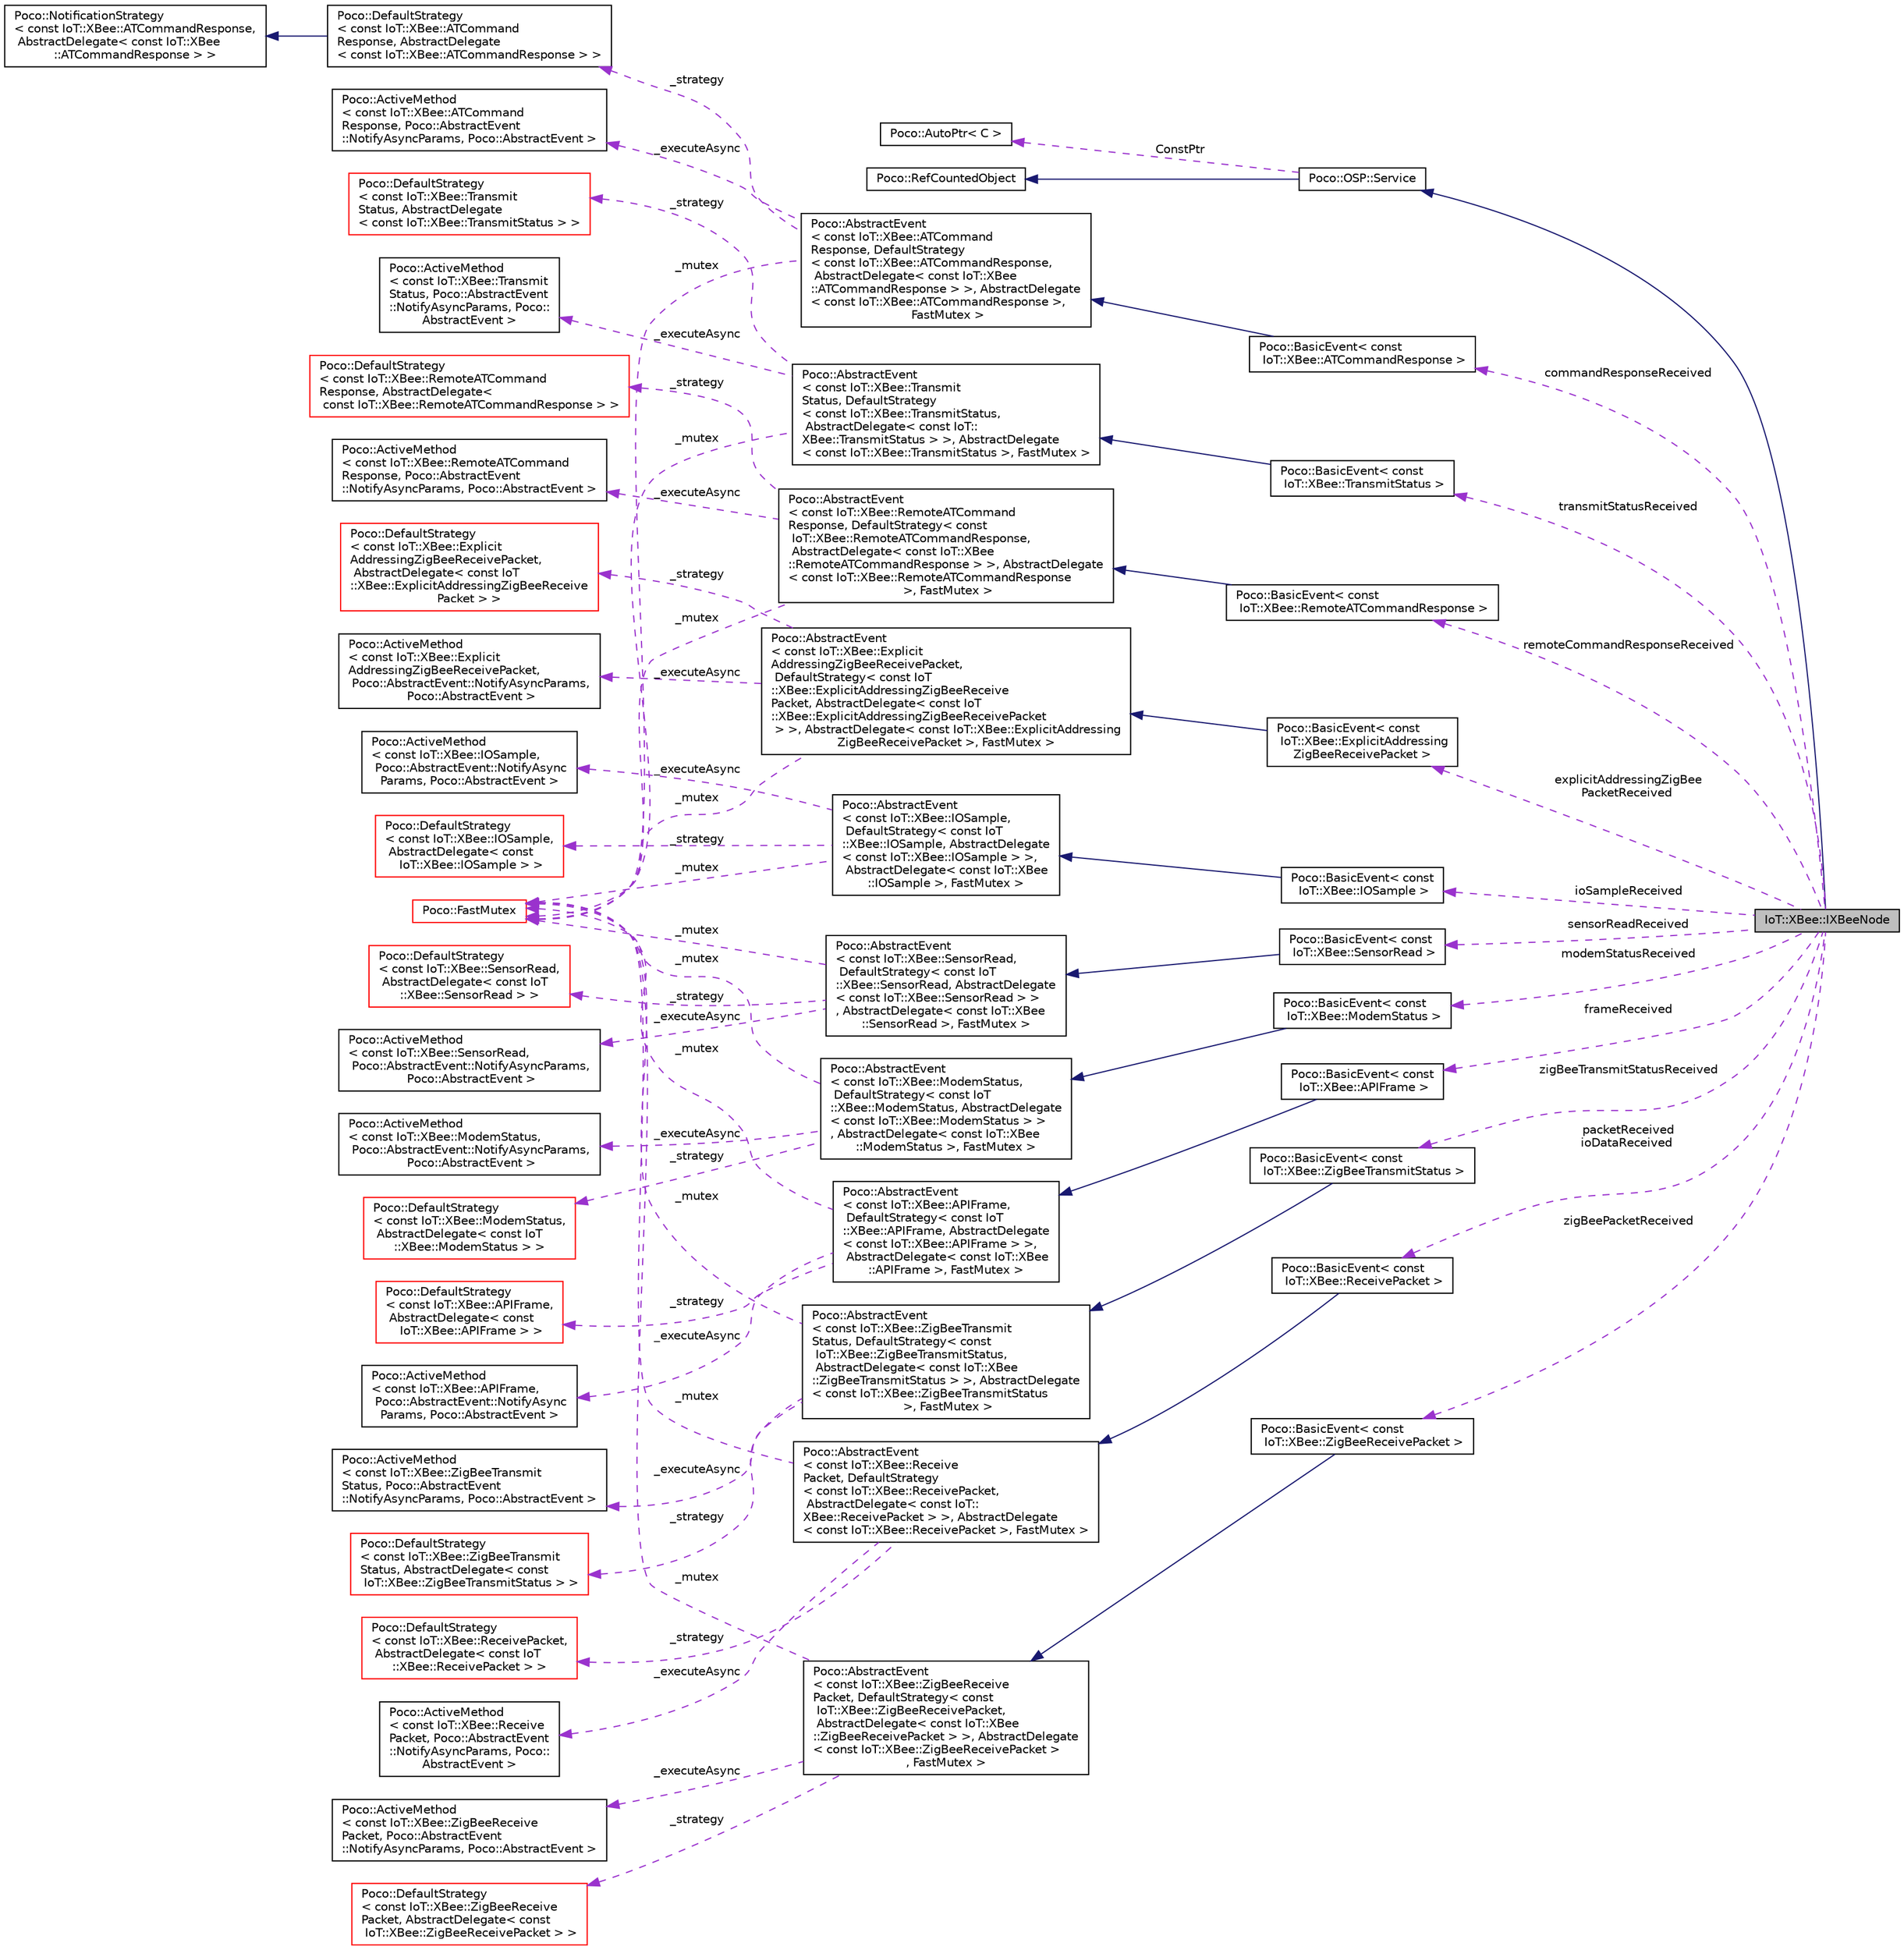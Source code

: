 digraph "IoT::XBee::IXBeeNode"
{
 // LATEX_PDF_SIZE
  edge [fontname="Helvetica",fontsize="10",labelfontname="Helvetica",labelfontsize="10"];
  node [fontname="Helvetica",fontsize="10",shape=record];
  rankdir="LR";
  Node1 [label="IoT::XBee::IXBeeNode",height=0.2,width=0.4,color="black", fillcolor="grey75", style="filled", fontcolor="black",tooltip=" "];
  Node2 -> Node1 [dir="back",color="midnightblue",fontsize="10",style="solid"];
  Node2 [label="Poco::OSP::Service",height=0.2,width=0.4,color="black", fillcolor="white", style="filled",URL="$classPoco_1_1OSP_1_1Service.html",tooltip=" "];
  Node3 -> Node2 [dir="back",color="midnightblue",fontsize="10",style="solid"];
  Node3 [label="Poco::RefCountedObject",height=0.2,width=0.4,color="black", fillcolor="white", style="filled",URL="$classPoco_1_1RefCountedObject.html",tooltip=" "];
  Node4 -> Node2 [dir="back",color="darkorchid3",fontsize="10",style="dashed",label=" ConstPtr" ];
  Node4 [label="Poco::AutoPtr\< C \>",height=0.2,width=0.4,color="black", fillcolor="white", style="filled",URL="$classPoco_1_1AutoPtr.html",tooltip=" "];
  Node5 -> Node1 [dir="back",color="darkorchid3",fontsize="10",style="dashed",label=" commandResponseReceived" ];
  Node5 [label="Poco::BasicEvent\< const\l IoT::XBee::ATCommandResponse \>",height=0.2,width=0.4,color="black", fillcolor="white", style="filled",URL="$classPoco_1_1BasicEvent.html",tooltip=" "];
  Node6 -> Node5 [dir="back",color="midnightblue",fontsize="10",style="solid"];
  Node6 [label="Poco::AbstractEvent\l\< const IoT::XBee::ATCommand\lResponse, DefaultStrategy\l\< const IoT::XBee::ATCommandResponse,\l AbstractDelegate\< const IoT::XBee\l::ATCommandResponse \> \>, AbstractDelegate\l\< const IoT::XBee::ATCommandResponse \>,\l FastMutex \>",height=0.2,width=0.4,color="black", fillcolor="white", style="filled",URL="$classPoco_1_1AbstractEvent.html",tooltip=" "];
  Node7 -> Node6 [dir="back",color="darkorchid3",fontsize="10",style="dashed",label=" _strategy" ];
  Node7 [label="Poco::DefaultStrategy\l\< const IoT::XBee::ATCommand\lResponse, AbstractDelegate\l\< const IoT::XBee::ATCommandResponse \> \>",height=0.2,width=0.4,color="black", fillcolor="white", style="filled",URL="$classPoco_1_1DefaultStrategy.html",tooltip=" "];
  Node8 -> Node7 [dir="back",color="midnightblue",fontsize="10",style="solid"];
  Node8 [label="Poco::NotificationStrategy\l\< const IoT::XBee::ATCommandResponse,\l AbstractDelegate\< const IoT::XBee\l::ATCommandResponse \> \>",height=0.2,width=0.4,color="black", fillcolor="white", style="filled",URL="$classPoco_1_1NotificationStrategy.html",tooltip=" "];
  Node9 -> Node6 [dir="back",color="darkorchid3",fontsize="10",style="dashed",label=" _executeAsync" ];
  Node9 [label="Poco::ActiveMethod\l\< const IoT::XBee::ATCommand\lResponse, Poco::AbstractEvent\l::NotifyAsyncParams, Poco::AbstractEvent \>",height=0.2,width=0.4,color="black", fillcolor="white", style="filled",URL="$classPoco_1_1ActiveMethod.html",tooltip=" "];
  Node10 -> Node6 [dir="back",color="darkorchid3",fontsize="10",style="dashed",label=" _mutex" ];
  Node10 [label="Poco::FastMutex",height=0.2,width=0.4,color="red", fillcolor="white", style="filled",URL="$classPoco_1_1FastMutex.html",tooltip=" "];
  Node13 -> Node1 [dir="back",color="darkorchid3",fontsize="10",style="dashed",label=" transmitStatusReceived" ];
  Node13 [label="Poco::BasicEvent\< const\l IoT::XBee::TransmitStatus \>",height=0.2,width=0.4,color="black", fillcolor="white", style="filled",URL="$classPoco_1_1BasicEvent.html",tooltip=" "];
  Node14 -> Node13 [dir="back",color="midnightblue",fontsize="10",style="solid"];
  Node14 [label="Poco::AbstractEvent\l\< const IoT::XBee::Transmit\lStatus, DefaultStrategy\l\< const IoT::XBee::TransmitStatus,\l AbstractDelegate\< const IoT::\lXBee::TransmitStatus \> \>, AbstractDelegate\l\< const IoT::XBee::TransmitStatus \>, FastMutex \>",height=0.2,width=0.4,color="black", fillcolor="white", style="filled",URL="$classPoco_1_1AbstractEvent.html",tooltip=" "];
  Node15 -> Node14 [dir="back",color="darkorchid3",fontsize="10",style="dashed",label=" _executeAsync" ];
  Node15 [label="Poco::ActiveMethod\l\< const IoT::XBee::Transmit\lStatus, Poco::AbstractEvent\l::NotifyAsyncParams, Poco::\lAbstractEvent \>",height=0.2,width=0.4,color="black", fillcolor="white", style="filled",URL="$classPoco_1_1ActiveMethod.html",tooltip=" "];
  Node16 -> Node14 [dir="back",color="darkorchid3",fontsize="10",style="dashed",label=" _strategy" ];
  Node16 [label="Poco::DefaultStrategy\l\< const IoT::XBee::Transmit\lStatus, AbstractDelegate\l\< const IoT::XBee::TransmitStatus \> \>",height=0.2,width=0.4,color="red", fillcolor="white", style="filled",URL="$classPoco_1_1DefaultStrategy.html",tooltip=" "];
  Node10 -> Node14 [dir="back",color="darkorchid3",fontsize="10",style="dashed",label=" _mutex" ];
  Node18 -> Node1 [dir="back",color="darkorchid3",fontsize="10",style="dashed",label=" remoteCommandResponseReceived" ];
  Node18 [label="Poco::BasicEvent\< const\l IoT::XBee::RemoteATCommandResponse \>",height=0.2,width=0.4,color="black", fillcolor="white", style="filled",URL="$classPoco_1_1BasicEvent.html",tooltip=" "];
  Node19 -> Node18 [dir="back",color="midnightblue",fontsize="10",style="solid"];
  Node19 [label="Poco::AbstractEvent\l\< const IoT::XBee::RemoteATCommand\lResponse, DefaultStrategy\< const\l IoT::XBee::RemoteATCommandResponse,\l AbstractDelegate\< const IoT::XBee\l::RemoteATCommandResponse \> \>, AbstractDelegate\l\< const IoT::XBee::RemoteATCommandResponse\l \>, FastMutex \>",height=0.2,width=0.4,color="black", fillcolor="white", style="filled",URL="$classPoco_1_1AbstractEvent.html",tooltip=" "];
  Node20 -> Node19 [dir="back",color="darkorchid3",fontsize="10",style="dashed",label=" _strategy" ];
  Node20 [label="Poco::DefaultStrategy\l\< const IoT::XBee::RemoteATCommand\lResponse, AbstractDelegate\<\l const IoT::XBee::RemoteATCommandResponse \> \>",height=0.2,width=0.4,color="red", fillcolor="white", style="filled",URL="$classPoco_1_1DefaultStrategy.html",tooltip=" "];
  Node22 -> Node19 [dir="back",color="darkorchid3",fontsize="10",style="dashed",label=" _executeAsync" ];
  Node22 [label="Poco::ActiveMethod\l\< const IoT::XBee::RemoteATCommand\lResponse, Poco::AbstractEvent\l::NotifyAsyncParams, Poco::AbstractEvent \>",height=0.2,width=0.4,color="black", fillcolor="white", style="filled",URL="$classPoco_1_1ActiveMethod.html",tooltip=" "];
  Node10 -> Node19 [dir="back",color="darkorchid3",fontsize="10",style="dashed",label=" _mutex" ];
  Node23 -> Node1 [dir="back",color="darkorchid3",fontsize="10",style="dashed",label=" explicitAddressingZigBee\lPacketReceived" ];
  Node23 [label="Poco::BasicEvent\< const\l IoT::XBee::ExplicitAddressing\lZigBeeReceivePacket \>",height=0.2,width=0.4,color="black", fillcolor="white", style="filled",URL="$classPoco_1_1BasicEvent.html",tooltip=" "];
  Node24 -> Node23 [dir="back",color="midnightblue",fontsize="10",style="solid"];
  Node24 [label="Poco::AbstractEvent\l\< const IoT::XBee::Explicit\lAddressingZigBeeReceivePacket,\l DefaultStrategy\< const IoT\l::XBee::ExplicitAddressingZigBeeReceive\lPacket, AbstractDelegate\< const IoT\l::XBee::ExplicitAddressingZigBeeReceivePacket\l \> \>, AbstractDelegate\< const IoT::XBee::ExplicitAddressing\lZigBeeReceivePacket \>, FastMutex \>",height=0.2,width=0.4,color="black", fillcolor="white", style="filled",URL="$classPoco_1_1AbstractEvent.html",tooltip=" "];
  Node25 -> Node24 [dir="back",color="darkorchid3",fontsize="10",style="dashed",label=" _strategy" ];
  Node25 [label="Poco::DefaultStrategy\l\< const IoT::XBee::Explicit\lAddressingZigBeeReceivePacket,\l AbstractDelegate\< const IoT\l::XBee::ExplicitAddressingZigBeeReceive\lPacket \> \>",height=0.2,width=0.4,color="red", fillcolor="white", style="filled",URL="$classPoco_1_1DefaultStrategy.html",tooltip=" "];
  Node27 -> Node24 [dir="back",color="darkorchid3",fontsize="10",style="dashed",label=" _executeAsync" ];
  Node27 [label="Poco::ActiveMethod\l\< const IoT::XBee::Explicit\lAddressingZigBeeReceivePacket,\l Poco::AbstractEvent::NotifyAsyncParams,\l Poco::AbstractEvent \>",height=0.2,width=0.4,color="black", fillcolor="white", style="filled",URL="$classPoco_1_1ActiveMethod.html",tooltip=" "];
  Node10 -> Node24 [dir="back",color="darkorchid3",fontsize="10",style="dashed",label=" _mutex" ];
  Node28 -> Node1 [dir="back",color="darkorchid3",fontsize="10",style="dashed",label=" ioSampleReceived" ];
  Node28 [label="Poco::BasicEvent\< const\l IoT::XBee::IOSample \>",height=0.2,width=0.4,color="black", fillcolor="white", style="filled",URL="$classPoco_1_1BasicEvent.html",tooltip=" "];
  Node29 -> Node28 [dir="back",color="midnightblue",fontsize="10",style="solid"];
  Node29 [label="Poco::AbstractEvent\l\< const IoT::XBee::IOSample,\l DefaultStrategy\< const IoT\l::XBee::IOSample, AbstractDelegate\l\< const IoT::XBee::IOSample \> \>,\l AbstractDelegate\< const IoT::XBee\l::IOSample \>, FastMutex \>",height=0.2,width=0.4,color="black", fillcolor="white", style="filled",URL="$classPoco_1_1AbstractEvent.html",tooltip=" "];
  Node30 -> Node29 [dir="back",color="darkorchid3",fontsize="10",style="dashed",label=" _strategy" ];
  Node30 [label="Poco::DefaultStrategy\l\< const IoT::XBee::IOSample,\l AbstractDelegate\< const\l IoT::XBee::IOSample \> \>",height=0.2,width=0.4,color="red", fillcolor="white", style="filled",URL="$classPoco_1_1DefaultStrategy.html",tooltip=" "];
  Node32 -> Node29 [dir="back",color="darkorchid3",fontsize="10",style="dashed",label=" _executeAsync" ];
  Node32 [label="Poco::ActiveMethod\l\< const IoT::XBee::IOSample,\l Poco::AbstractEvent::NotifyAsync\lParams, Poco::AbstractEvent \>",height=0.2,width=0.4,color="black", fillcolor="white", style="filled",URL="$classPoco_1_1ActiveMethod.html",tooltip=" "];
  Node10 -> Node29 [dir="back",color="darkorchid3",fontsize="10",style="dashed",label=" _mutex" ];
  Node33 -> Node1 [dir="back",color="darkorchid3",fontsize="10",style="dashed",label=" sensorReadReceived" ];
  Node33 [label="Poco::BasicEvent\< const\l IoT::XBee::SensorRead \>",height=0.2,width=0.4,color="black", fillcolor="white", style="filled",URL="$classPoco_1_1BasicEvent.html",tooltip=" "];
  Node34 -> Node33 [dir="back",color="midnightblue",fontsize="10",style="solid"];
  Node34 [label="Poco::AbstractEvent\l\< const IoT::XBee::SensorRead,\l DefaultStrategy\< const IoT\l::XBee::SensorRead, AbstractDelegate\l\< const IoT::XBee::SensorRead \> \>\l, AbstractDelegate\< const IoT::XBee\l::SensorRead \>, FastMutex \>",height=0.2,width=0.4,color="black", fillcolor="white", style="filled",URL="$classPoco_1_1AbstractEvent.html",tooltip=" "];
  Node35 -> Node34 [dir="back",color="darkorchid3",fontsize="10",style="dashed",label=" _strategy" ];
  Node35 [label="Poco::DefaultStrategy\l\< const IoT::XBee::SensorRead,\l AbstractDelegate\< const IoT\l::XBee::SensorRead \> \>",height=0.2,width=0.4,color="red", fillcolor="white", style="filled",URL="$classPoco_1_1DefaultStrategy.html",tooltip=" "];
  Node37 -> Node34 [dir="back",color="darkorchid3",fontsize="10",style="dashed",label=" _executeAsync" ];
  Node37 [label="Poco::ActiveMethod\l\< const IoT::XBee::SensorRead,\l Poco::AbstractEvent::NotifyAsyncParams,\l Poco::AbstractEvent \>",height=0.2,width=0.4,color="black", fillcolor="white", style="filled",URL="$classPoco_1_1ActiveMethod.html",tooltip=" "];
  Node10 -> Node34 [dir="back",color="darkorchid3",fontsize="10",style="dashed",label=" _mutex" ];
  Node38 -> Node1 [dir="back",color="darkorchid3",fontsize="10",style="dashed",label=" modemStatusReceived" ];
  Node38 [label="Poco::BasicEvent\< const\l IoT::XBee::ModemStatus \>",height=0.2,width=0.4,color="black", fillcolor="white", style="filled",URL="$classPoco_1_1BasicEvent.html",tooltip=" "];
  Node39 -> Node38 [dir="back",color="midnightblue",fontsize="10",style="solid"];
  Node39 [label="Poco::AbstractEvent\l\< const IoT::XBee::ModemStatus,\l DefaultStrategy\< const IoT\l::XBee::ModemStatus, AbstractDelegate\l\< const IoT::XBee::ModemStatus \> \>\l, AbstractDelegate\< const IoT::XBee\l::ModemStatus \>, FastMutex \>",height=0.2,width=0.4,color="black", fillcolor="white", style="filled",URL="$classPoco_1_1AbstractEvent.html",tooltip=" "];
  Node40 -> Node39 [dir="back",color="darkorchid3",fontsize="10",style="dashed",label=" _strategy" ];
  Node40 [label="Poco::DefaultStrategy\l\< const IoT::XBee::ModemStatus,\l AbstractDelegate\< const IoT\l::XBee::ModemStatus \> \>",height=0.2,width=0.4,color="red", fillcolor="white", style="filled",URL="$classPoco_1_1DefaultStrategy.html",tooltip=" "];
  Node42 -> Node39 [dir="back",color="darkorchid3",fontsize="10",style="dashed",label=" _executeAsync" ];
  Node42 [label="Poco::ActiveMethod\l\< const IoT::XBee::ModemStatus,\l Poco::AbstractEvent::NotifyAsyncParams,\l Poco::AbstractEvent \>",height=0.2,width=0.4,color="black", fillcolor="white", style="filled",URL="$classPoco_1_1ActiveMethod.html",tooltip=" "];
  Node10 -> Node39 [dir="back",color="darkorchid3",fontsize="10",style="dashed",label=" _mutex" ];
  Node43 -> Node1 [dir="back",color="darkorchid3",fontsize="10",style="dashed",label=" frameReceived" ];
  Node43 [label="Poco::BasicEvent\< const\l IoT::XBee::APIFrame \>",height=0.2,width=0.4,color="black", fillcolor="white", style="filled",URL="$classPoco_1_1BasicEvent.html",tooltip=" "];
  Node44 -> Node43 [dir="back",color="midnightblue",fontsize="10",style="solid"];
  Node44 [label="Poco::AbstractEvent\l\< const IoT::XBee::APIFrame,\l DefaultStrategy\< const IoT\l::XBee::APIFrame, AbstractDelegate\l\< const IoT::XBee::APIFrame \> \>,\l AbstractDelegate\< const IoT::XBee\l::APIFrame \>, FastMutex \>",height=0.2,width=0.4,color="black", fillcolor="white", style="filled",URL="$classPoco_1_1AbstractEvent.html",tooltip=" "];
  Node45 -> Node44 [dir="back",color="darkorchid3",fontsize="10",style="dashed",label=" _strategy" ];
  Node45 [label="Poco::DefaultStrategy\l\< const IoT::XBee::APIFrame,\l AbstractDelegate\< const\l IoT::XBee::APIFrame \> \>",height=0.2,width=0.4,color="red", fillcolor="white", style="filled",URL="$classPoco_1_1DefaultStrategy.html",tooltip=" "];
  Node47 -> Node44 [dir="back",color="darkorchid3",fontsize="10",style="dashed",label=" _executeAsync" ];
  Node47 [label="Poco::ActiveMethod\l\< const IoT::XBee::APIFrame,\l Poco::AbstractEvent::NotifyAsync\lParams, Poco::AbstractEvent \>",height=0.2,width=0.4,color="black", fillcolor="white", style="filled",URL="$classPoco_1_1ActiveMethod.html",tooltip=" "];
  Node10 -> Node44 [dir="back",color="darkorchid3",fontsize="10",style="dashed",label=" _mutex" ];
  Node48 -> Node1 [dir="back",color="darkorchid3",fontsize="10",style="dashed",label=" zigBeeTransmitStatusReceived" ];
  Node48 [label="Poco::BasicEvent\< const\l IoT::XBee::ZigBeeTransmitStatus \>",height=0.2,width=0.4,color="black", fillcolor="white", style="filled",URL="$classPoco_1_1BasicEvent.html",tooltip=" "];
  Node49 -> Node48 [dir="back",color="midnightblue",fontsize="10",style="solid"];
  Node49 [label="Poco::AbstractEvent\l\< const IoT::XBee::ZigBeeTransmit\lStatus, DefaultStrategy\< const\l IoT::XBee::ZigBeeTransmitStatus,\l AbstractDelegate\< const IoT::XBee\l::ZigBeeTransmitStatus \> \>, AbstractDelegate\l\< const IoT::XBee::ZigBeeTransmitStatus\l \>, FastMutex \>",height=0.2,width=0.4,color="black", fillcolor="white", style="filled",URL="$classPoco_1_1AbstractEvent.html",tooltip=" "];
  Node50 -> Node49 [dir="back",color="darkorchid3",fontsize="10",style="dashed",label=" _executeAsync" ];
  Node50 [label="Poco::ActiveMethod\l\< const IoT::XBee::ZigBeeTransmit\lStatus, Poco::AbstractEvent\l::NotifyAsyncParams, Poco::AbstractEvent \>",height=0.2,width=0.4,color="black", fillcolor="white", style="filled",URL="$classPoco_1_1ActiveMethod.html",tooltip=" "];
  Node51 -> Node49 [dir="back",color="darkorchid3",fontsize="10",style="dashed",label=" _strategy" ];
  Node51 [label="Poco::DefaultStrategy\l\< const IoT::XBee::ZigBeeTransmit\lStatus, AbstractDelegate\< const\l IoT::XBee::ZigBeeTransmitStatus \> \>",height=0.2,width=0.4,color="red", fillcolor="white", style="filled",URL="$classPoco_1_1DefaultStrategy.html",tooltip=" "];
  Node10 -> Node49 [dir="back",color="darkorchid3",fontsize="10",style="dashed",label=" _mutex" ];
  Node53 -> Node1 [dir="back",color="darkorchid3",fontsize="10",style="dashed",label=" packetReceived\nioDataReceived" ];
  Node53 [label="Poco::BasicEvent\< const\l IoT::XBee::ReceivePacket \>",height=0.2,width=0.4,color="black", fillcolor="white", style="filled",URL="$classPoco_1_1BasicEvent.html",tooltip=" "];
  Node54 -> Node53 [dir="back",color="midnightblue",fontsize="10",style="solid"];
  Node54 [label="Poco::AbstractEvent\l\< const IoT::XBee::Receive\lPacket, DefaultStrategy\l\< const IoT::XBee::ReceivePacket,\l AbstractDelegate\< const IoT::\lXBee::ReceivePacket \> \>, AbstractDelegate\l\< const IoT::XBee::ReceivePacket \>, FastMutex \>",height=0.2,width=0.4,color="black", fillcolor="white", style="filled",URL="$classPoco_1_1AbstractEvent.html",tooltip=" "];
  Node55 -> Node54 [dir="back",color="darkorchid3",fontsize="10",style="dashed",label=" _executeAsync" ];
  Node55 [label="Poco::ActiveMethod\l\< const IoT::XBee::Receive\lPacket, Poco::AbstractEvent\l::NotifyAsyncParams, Poco::\lAbstractEvent \>",height=0.2,width=0.4,color="black", fillcolor="white", style="filled",URL="$classPoco_1_1ActiveMethod.html",tooltip=" "];
  Node56 -> Node54 [dir="back",color="darkorchid3",fontsize="10",style="dashed",label=" _strategy" ];
  Node56 [label="Poco::DefaultStrategy\l\< const IoT::XBee::ReceivePacket,\l AbstractDelegate\< const IoT\l::XBee::ReceivePacket \> \>",height=0.2,width=0.4,color="red", fillcolor="white", style="filled",URL="$classPoco_1_1DefaultStrategy.html",tooltip=" "];
  Node10 -> Node54 [dir="back",color="darkorchid3",fontsize="10",style="dashed",label=" _mutex" ];
  Node58 -> Node1 [dir="back",color="darkorchid3",fontsize="10",style="dashed",label=" zigBeePacketReceived" ];
  Node58 [label="Poco::BasicEvent\< const\l IoT::XBee::ZigBeeReceivePacket \>",height=0.2,width=0.4,color="black", fillcolor="white", style="filled",URL="$classPoco_1_1BasicEvent.html",tooltip=" "];
  Node59 -> Node58 [dir="back",color="midnightblue",fontsize="10",style="solid"];
  Node59 [label="Poco::AbstractEvent\l\< const IoT::XBee::ZigBeeReceive\lPacket, DefaultStrategy\< const\l IoT::XBee::ZigBeeReceivePacket,\l AbstractDelegate\< const IoT::XBee\l::ZigBeeReceivePacket \> \>, AbstractDelegate\l\< const IoT::XBee::ZigBeeReceivePacket \>\l, FastMutex \>",height=0.2,width=0.4,color="black", fillcolor="white", style="filled",URL="$classPoco_1_1AbstractEvent.html",tooltip=" "];
  Node60 -> Node59 [dir="back",color="darkorchid3",fontsize="10",style="dashed",label=" _executeAsync" ];
  Node60 [label="Poco::ActiveMethod\l\< const IoT::XBee::ZigBeeReceive\lPacket, Poco::AbstractEvent\l::NotifyAsyncParams, Poco::AbstractEvent \>",height=0.2,width=0.4,color="black", fillcolor="white", style="filled",URL="$classPoco_1_1ActiveMethod.html",tooltip=" "];
  Node61 -> Node59 [dir="back",color="darkorchid3",fontsize="10",style="dashed",label=" _strategy" ];
  Node61 [label="Poco::DefaultStrategy\l\< const IoT::XBee::ZigBeeReceive\lPacket, AbstractDelegate\< const\l IoT::XBee::ZigBeeReceivePacket \> \>",height=0.2,width=0.4,color="red", fillcolor="white", style="filled",URL="$classPoco_1_1DefaultStrategy.html",tooltip=" "];
  Node10 -> Node59 [dir="back",color="darkorchid3",fontsize="10",style="dashed",label=" _mutex" ];
}
